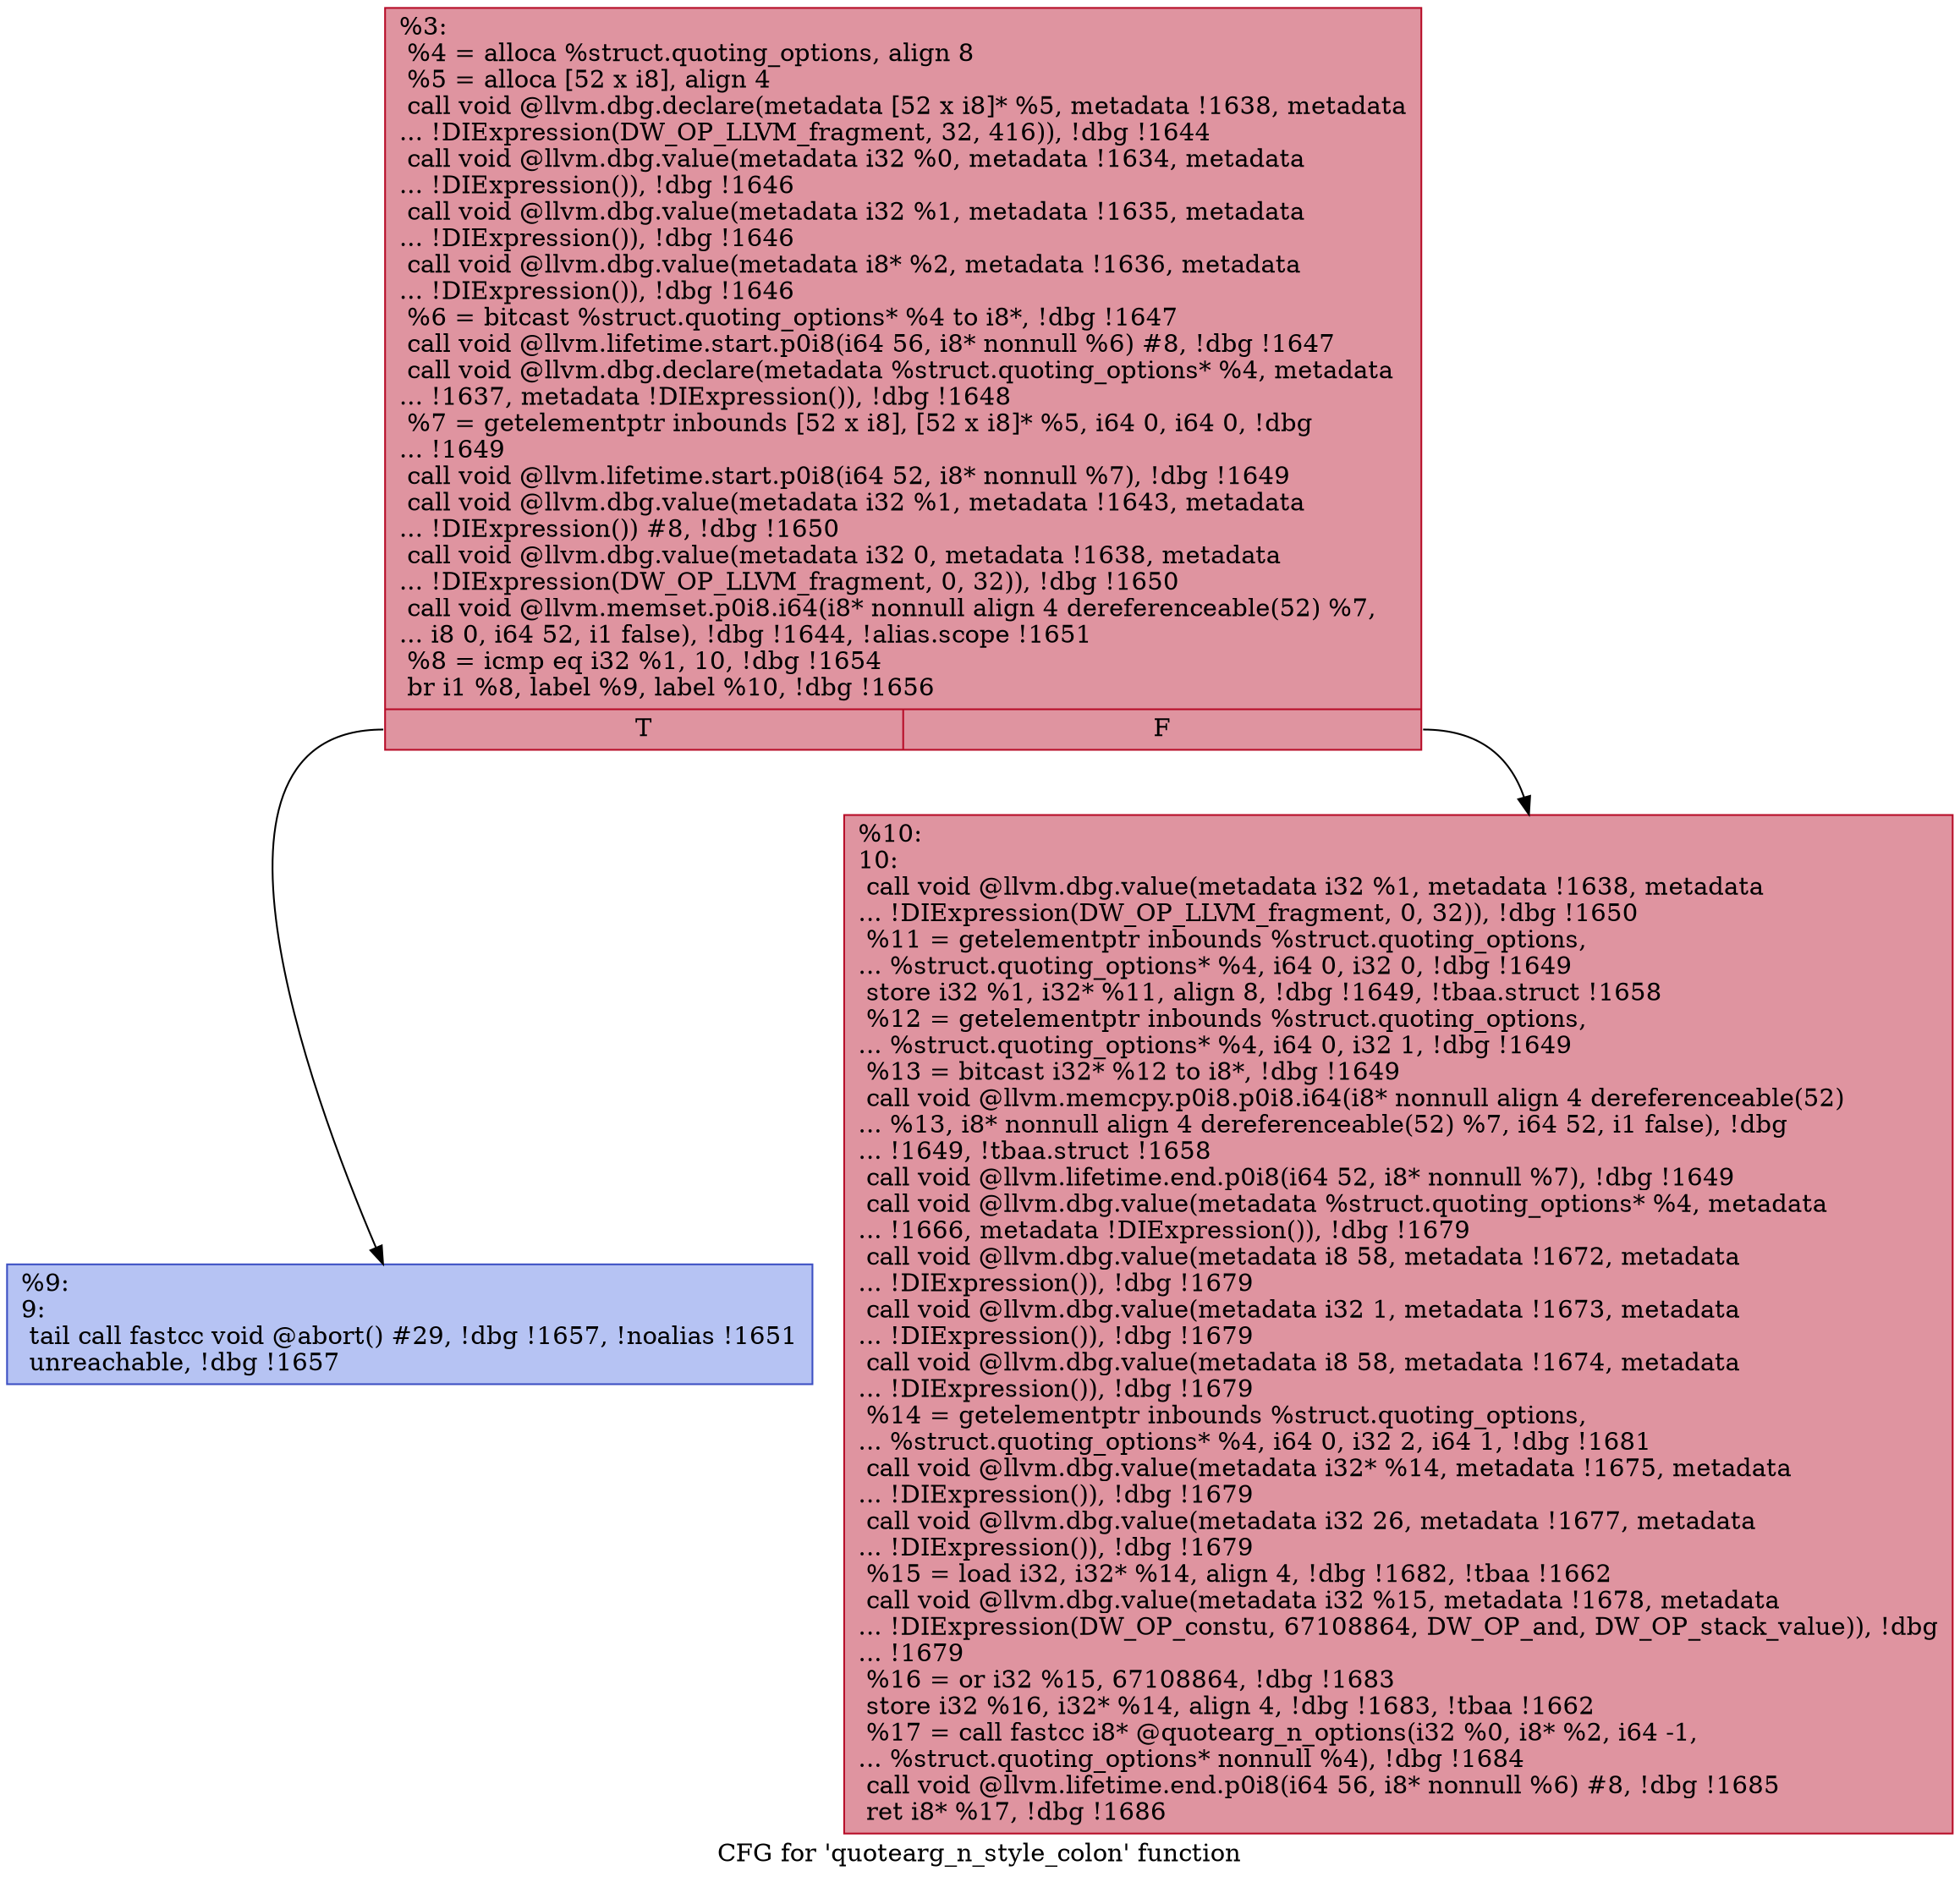 digraph "CFG for 'quotearg_n_style_colon' function" {
	label="CFG for 'quotearg_n_style_colon' function";

	Node0x152e2d0 [shape=record,color="#b70d28ff", style=filled, fillcolor="#b70d2870",label="{%3:\l  %4 = alloca %struct.quoting_options, align 8\l  %5 = alloca [52 x i8], align 4\l  call void @llvm.dbg.declare(metadata [52 x i8]* %5, metadata !1638, metadata\l... !DIExpression(DW_OP_LLVM_fragment, 32, 416)), !dbg !1644\l  call void @llvm.dbg.value(metadata i32 %0, metadata !1634, metadata\l... !DIExpression()), !dbg !1646\l  call void @llvm.dbg.value(metadata i32 %1, metadata !1635, metadata\l... !DIExpression()), !dbg !1646\l  call void @llvm.dbg.value(metadata i8* %2, metadata !1636, metadata\l... !DIExpression()), !dbg !1646\l  %6 = bitcast %struct.quoting_options* %4 to i8*, !dbg !1647\l  call void @llvm.lifetime.start.p0i8(i64 56, i8* nonnull %6) #8, !dbg !1647\l  call void @llvm.dbg.declare(metadata %struct.quoting_options* %4, metadata\l... !1637, metadata !DIExpression()), !dbg !1648\l  %7 = getelementptr inbounds [52 x i8], [52 x i8]* %5, i64 0, i64 0, !dbg\l... !1649\l  call void @llvm.lifetime.start.p0i8(i64 52, i8* nonnull %7), !dbg !1649\l  call void @llvm.dbg.value(metadata i32 %1, metadata !1643, metadata\l... !DIExpression()) #8, !dbg !1650\l  call void @llvm.dbg.value(metadata i32 0, metadata !1638, metadata\l... !DIExpression(DW_OP_LLVM_fragment, 0, 32)), !dbg !1650\l  call void @llvm.memset.p0i8.i64(i8* nonnull align 4 dereferenceable(52) %7,\l... i8 0, i64 52, i1 false), !dbg !1644, !alias.scope !1651\l  %8 = icmp eq i32 %1, 10, !dbg !1654\l  br i1 %8, label %9, label %10, !dbg !1656\l|{<s0>T|<s1>F}}"];
	Node0x152e2d0:s0 -> Node0x1531300;
	Node0x152e2d0:s1 -> Node0x15313d0;
	Node0x1531300 [shape=record,color="#3d50c3ff", style=filled, fillcolor="#5977e370",label="{%9:\l9:                                                \l  tail call fastcc void @abort() #29, !dbg !1657, !noalias !1651\l  unreachable, !dbg !1657\l}"];
	Node0x15313d0 [shape=record,color="#b70d28ff", style=filled, fillcolor="#b70d2870",label="{%10:\l10:                                               \l  call void @llvm.dbg.value(metadata i32 %1, metadata !1638, metadata\l... !DIExpression(DW_OP_LLVM_fragment, 0, 32)), !dbg !1650\l  %11 = getelementptr inbounds %struct.quoting_options,\l... %struct.quoting_options* %4, i64 0, i32 0, !dbg !1649\l  store i32 %1, i32* %11, align 8, !dbg !1649, !tbaa.struct !1658\l  %12 = getelementptr inbounds %struct.quoting_options,\l... %struct.quoting_options* %4, i64 0, i32 1, !dbg !1649\l  %13 = bitcast i32* %12 to i8*, !dbg !1649\l  call void @llvm.memcpy.p0i8.p0i8.i64(i8* nonnull align 4 dereferenceable(52)\l... %13, i8* nonnull align 4 dereferenceable(52) %7, i64 52, i1 false), !dbg\l... !1649, !tbaa.struct !1658\l  call void @llvm.lifetime.end.p0i8(i64 52, i8* nonnull %7), !dbg !1649\l  call void @llvm.dbg.value(metadata %struct.quoting_options* %4, metadata\l... !1666, metadata !DIExpression()), !dbg !1679\l  call void @llvm.dbg.value(metadata i8 58, metadata !1672, metadata\l... !DIExpression()), !dbg !1679\l  call void @llvm.dbg.value(metadata i32 1, metadata !1673, metadata\l... !DIExpression()), !dbg !1679\l  call void @llvm.dbg.value(metadata i8 58, metadata !1674, metadata\l... !DIExpression()), !dbg !1679\l  %14 = getelementptr inbounds %struct.quoting_options,\l... %struct.quoting_options* %4, i64 0, i32 2, i64 1, !dbg !1681\l  call void @llvm.dbg.value(metadata i32* %14, metadata !1675, metadata\l... !DIExpression()), !dbg !1679\l  call void @llvm.dbg.value(metadata i32 26, metadata !1677, metadata\l... !DIExpression()), !dbg !1679\l  %15 = load i32, i32* %14, align 4, !dbg !1682, !tbaa !1662\l  call void @llvm.dbg.value(metadata i32 %15, metadata !1678, metadata\l... !DIExpression(DW_OP_constu, 67108864, DW_OP_and, DW_OP_stack_value)), !dbg\l... !1679\l  %16 = or i32 %15, 67108864, !dbg !1683\l  store i32 %16, i32* %14, align 4, !dbg !1683, !tbaa !1662\l  %17 = call fastcc i8* @quotearg_n_options(i32 %0, i8* %2, i64 -1,\l... %struct.quoting_options* nonnull %4), !dbg !1684\l  call void @llvm.lifetime.end.p0i8(i64 56, i8* nonnull %6) #8, !dbg !1685\l  ret i8* %17, !dbg !1686\l}"];
}
